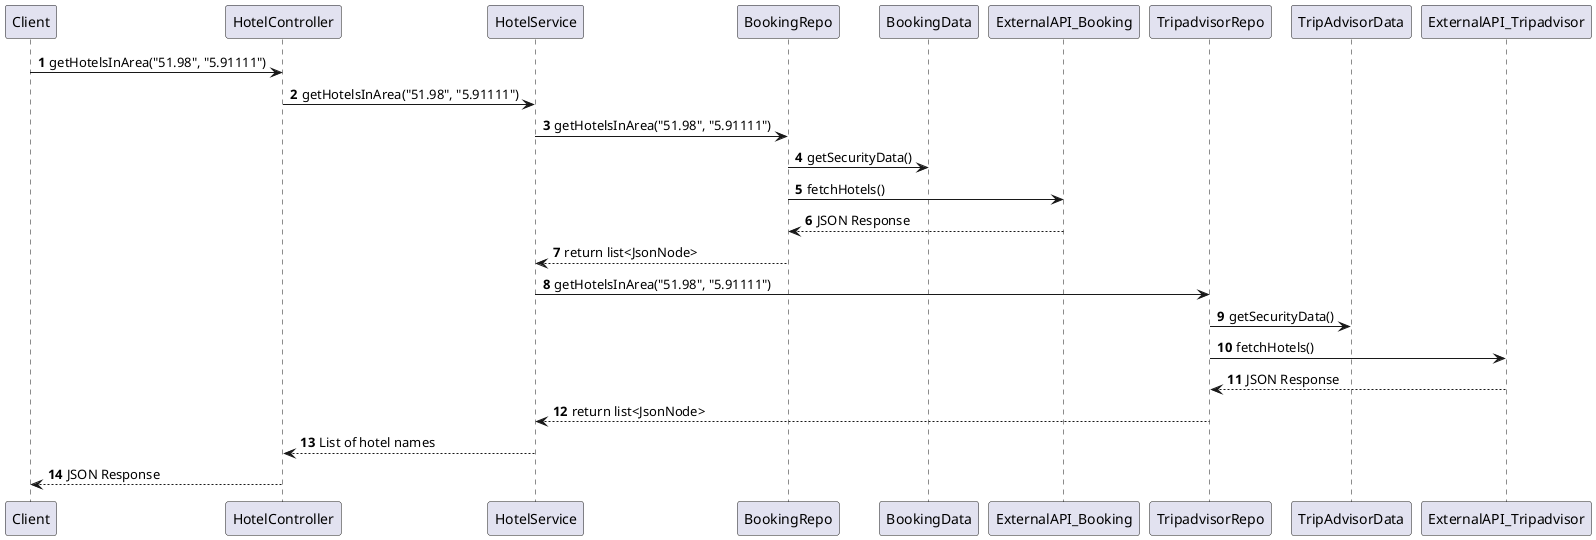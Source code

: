@startuml
'https://plantuml.com/sequence-diagram

autonumber

Client -> HotelController: getHotelsInArea("51.98", "5.91111")
HotelController -> HotelService: getHotelsInArea("51.98", "5.91111")

HotelService -> BookingRepo: getHotelsInArea("51.98", "5.91111")
BookingRepo -> BookingData: getSecurityData()
BookingRepo -> ExternalAPI_Booking: fetchHotels()
ExternalAPI_Booking --> BookingRepo: JSON Response
BookingRepo --> HotelService: return list<JsonNode>

HotelService -> TripadvisorRepo: getHotelsInArea("51.98", "5.91111")
TripadvisorRepo -> TripAdvisorData: getSecurityData()
TripadvisorRepo -> ExternalAPI_Tripadvisor: fetchHotels()
ExternalAPI_Tripadvisor --> TripadvisorRepo: JSON Response
TripadvisorRepo --> HotelService: return list<JsonNode>

HotelService --> HotelController: List of hotel names
HotelController --> Client: JSON Response
@enduml